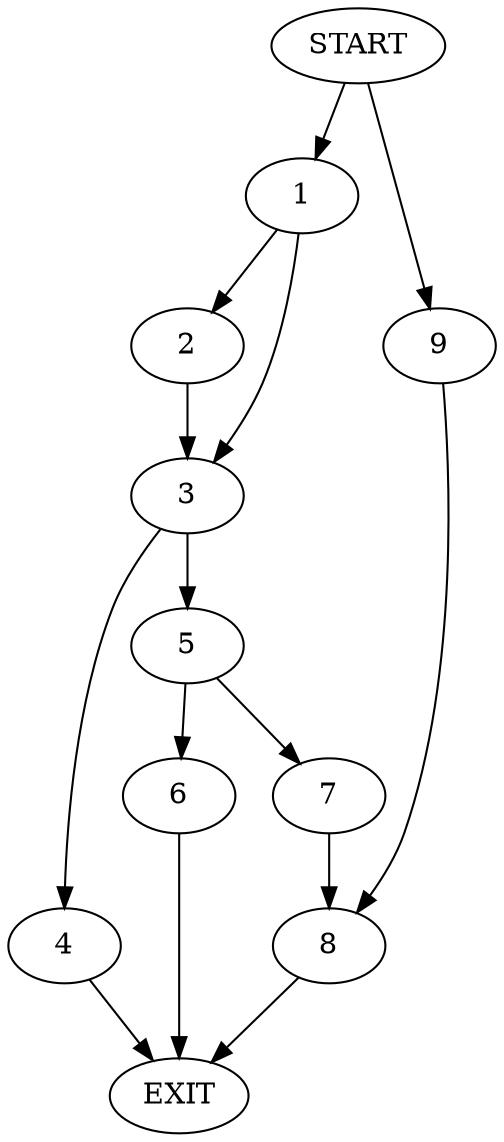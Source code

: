 digraph {
0 [label="START"]
10 [label="EXIT"]
0 -> 1
1 -> 2
1 -> 3
2 -> 3
3 -> 4
3 -> 5
4 -> 10
5 -> 6
5 -> 7
7 -> 8
6 -> 10
8 -> 10
0 -> 9
9 -> 8
}
